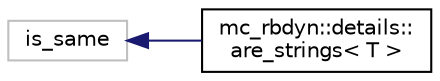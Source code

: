 digraph "Graphical Class Hierarchy"
{
 // INTERACTIVE_SVG=YES
 // LATEX_PDF_SIZE
  edge [fontname="Helvetica",fontsize="10",labelfontname="Helvetica",labelfontsize="10"];
  node [fontname="Helvetica",fontsize="10",shape=record];
  rankdir="LR";
  Node274 [label="is_same",height=0.2,width=0.4,color="grey75", fillcolor="white", style="filled",tooltip=" "];
  Node274 -> Node0 [dir="back",color="midnightblue",fontsize="10",style="solid",fontname="Helvetica"];
  Node0 [label="mc_rbdyn::details::\lare_strings\< T \>",height=0.2,width=0.4,color="black", fillcolor="white", style="filled",URL="$structmc__rbdyn_1_1details_1_1are__strings_3_01T_01_4.html",tooltip=" "];
}
